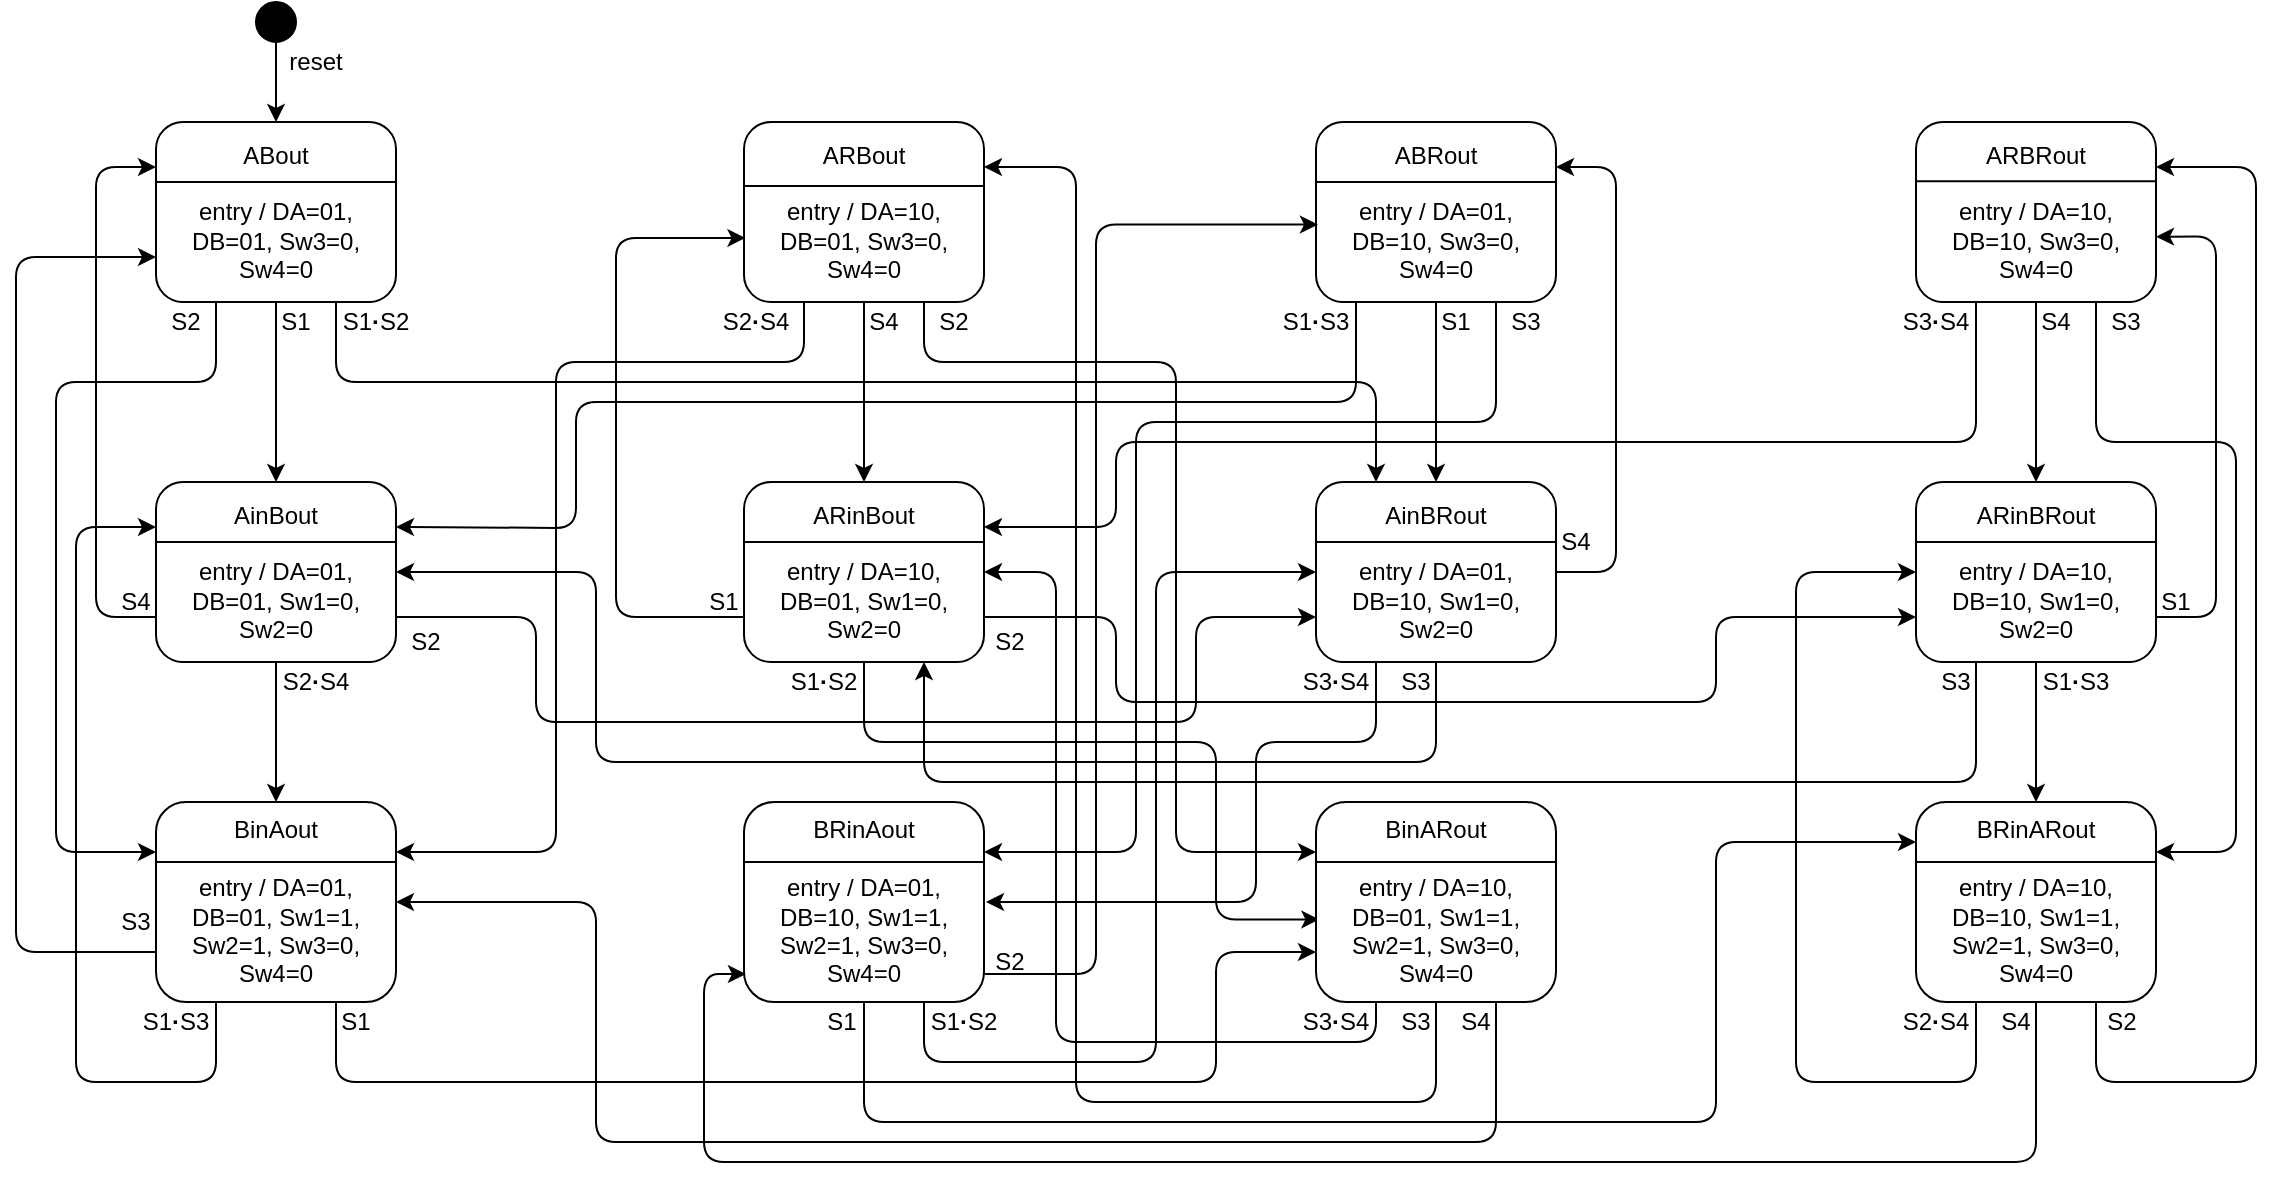 <mxfile version="16.5.3" type="device"><diagram id="2fo9HNUKEgmzIxmkbXQE" name="第 1 页"><mxGraphModel dx="1871" dy="684" grid="0" gridSize="10" guides="1" tooltips="1" connect="1" arrows="1" fold="1" page="0" pageScale="1" pageWidth="827" pageHeight="1169" math="0" shadow="0"><root><mxCell id="0"/><mxCell id="1" parent="0"/><mxCell id="ikp4SNPx6YKTZ6-qUgKE-1" value="ABout&lt;br&gt;&lt;br&gt;entry / DA=01, DB=01, Sw3=0, Sw4=0&lt;br&gt;" style="rounded=1;whiteSpace=wrap;html=1;" vertex="1" parent="1"><mxGeometry x="70" y="99" width="120" height="90" as="geometry"/></mxCell><mxCell id="ikp4SNPx6YKTZ6-qUgKE-2" value="&lt;span&gt;ARBout&lt;/span&gt;&lt;br&gt;&lt;br&gt;&lt;span&gt;entry / DA=10, DB=01, Sw3=0, Sw4=0&lt;/span&gt;" style="rounded=1;whiteSpace=wrap;html=1;" vertex="1" parent="1"><mxGeometry x="364" y="99" width="120" height="90" as="geometry"/></mxCell><mxCell id="ikp4SNPx6YKTZ6-qUgKE-3" value="&lt;span&gt;ABRout&lt;/span&gt;&lt;br&gt;&lt;br&gt;&lt;span&gt;entry / DA=01, DB=10, Sw3=0, Sw4=0&lt;/span&gt;" style="rounded=1;whiteSpace=wrap;html=1;" vertex="1" parent="1"><mxGeometry x="650" y="99" width="120" height="90" as="geometry"/></mxCell><mxCell id="ikp4SNPx6YKTZ6-qUgKE-67" style="edgeStyle=orthogonalEdgeStyle;rounded=1;orthogonalLoop=1;jettySize=auto;html=1;exitX=0;exitY=0.75;exitDx=0;exitDy=0;entryX=0;entryY=0.25;entryDx=0;entryDy=0;fontFamily=Helvetica;fontSize=12;" edge="1" parent="1" source="ikp4SNPx6YKTZ6-qUgKE-4" target="ikp4SNPx6YKTZ6-qUgKE-1"><mxGeometry relative="1" as="geometry"><Array as="points"><mxPoint x="40" y="347"/><mxPoint x="40" y="122"/></Array></mxGeometry></mxCell><mxCell id="ikp4SNPx6YKTZ6-qUgKE-69" style="edgeStyle=orthogonalEdgeStyle;rounded=1;orthogonalLoop=1;jettySize=auto;html=1;exitX=1;exitY=0.75;exitDx=0;exitDy=0;entryX=0;entryY=0.75;entryDx=0;entryDy=0;fontFamily=Helvetica;fontSize=12;" edge="1" parent="1" source="ikp4SNPx6YKTZ6-qUgKE-4" target="ikp4SNPx6YKTZ6-qUgKE-8"><mxGeometry relative="1" as="geometry"><Array as="points"><mxPoint x="260" y="347"/><mxPoint x="260" y="399"/><mxPoint x="590" y="399"/><mxPoint x="590" y="347"/></Array></mxGeometry></mxCell><mxCell id="ikp4SNPx6YKTZ6-qUgKE-71" style="edgeStyle=orthogonalEdgeStyle;rounded=1;orthogonalLoop=1;jettySize=auto;html=1;exitX=0.5;exitY=1;exitDx=0;exitDy=0;entryX=0.5;entryY=0;entryDx=0;entryDy=0;fontFamily=Helvetica;fontSize=12;" edge="1" parent="1" source="ikp4SNPx6YKTZ6-qUgKE-4" target="ikp4SNPx6YKTZ6-qUgKE-7"><mxGeometry relative="1" as="geometry"/></mxCell><mxCell id="ikp4SNPx6YKTZ6-qUgKE-4" value="&lt;font face=&quot;helvetica&quot;&gt;AinBout&lt;/font&gt;&lt;br style=&quot;color: rgb(0 , 0 , 0) ; font-family: &amp;#34;helvetica&amp;#34; ; font-size: 12px ; font-style: normal ; font-weight: 400 ; letter-spacing: normal ; text-align: center ; text-indent: 0px ; text-transform: none ; word-spacing: 0px&quot;&gt;&lt;br style=&quot;color: rgb(0 , 0 , 0) ; font-family: &amp;#34;helvetica&amp;#34; ; font-size: 12px ; font-style: normal ; font-weight: 400 ; letter-spacing: normal ; text-align: center ; text-indent: 0px ; text-transform: none ; word-spacing: 0px&quot;&gt;&lt;span style=&quot;color: rgb(0 , 0 , 0) ; font-family: &amp;#34;helvetica&amp;#34; ; font-size: 12px ; font-style: normal ; font-weight: 400 ; letter-spacing: normal ; text-align: center ; text-indent: 0px ; text-transform: none ; word-spacing: 0px ; display: inline ; float: none&quot;&gt;entry / DA=01, DB=01, Sw1=0, Sw2=0&lt;/span&gt;" style="rounded=1;whiteSpace=wrap;html=1;" vertex="1" parent="1"><mxGeometry x="70" y="279" width="120" height="90" as="geometry"/></mxCell><mxCell id="ikp4SNPx6YKTZ6-qUgKE-73" style="edgeStyle=orthogonalEdgeStyle;rounded=1;orthogonalLoop=1;jettySize=auto;html=1;exitX=1;exitY=0.75;exitDx=0;exitDy=0;entryX=0;entryY=0.75;entryDx=0;entryDy=0;fontFamily=Helvetica;fontSize=12;" edge="1" parent="1" source="ikp4SNPx6YKTZ6-qUgKE-5" target="ikp4SNPx6YKTZ6-qUgKE-12"><mxGeometry relative="1" as="geometry"><Array as="points"><mxPoint x="550" y="347"/><mxPoint x="550" y="389"/><mxPoint x="850" y="389"/><mxPoint x="850" y="347"/></Array></mxGeometry></mxCell><mxCell id="ikp4SNPx6YKTZ6-qUgKE-75" style="edgeStyle=orthogonalEdgeStyle;rounded=1;orthogonalLoop=1;jettySize=auto;html=1;exitX=0;exitY=0.75;exitDx=0;exitDy=0;entryX=0.006;entryY=0.644;entryDx=0;entryDy=0;entryPerimeter=0;fontFamily=Helvetica;fontSize=12;" edge="1" parent="1" source="ikp4SNPx6YKTZ6-qUgKE-5" target="ikp4SNPx6YKTZ6-qUgKE-2"><mxGeometry relative="1" as="geometry"><Array as="points"><mxPoint x="300" y="347"/><mxPoint x="300" y="157"/></Array></mxGeometry></mxCell><mxCell id="ikp4SNPx6YKTZ6-qUgKE-77" style="edgeStyle=orthogonalEdgeStyle;rounded=1;orthogonalLoop=1;jettySize=auto;html=1;exitX=0.5;exitY=1;exitDx=0;exitDy=0;entryX=0.014;entryY=0.587;entryDx=0;entryDy=0;fontFamily=Helvetica;fontSize=12;entryPerimeter=0;" edge="1" parent="1" source="ikp4SNPx6YKTZ6-qUgKE-5" target="ikp4SNPx6YKTZ6-qUgKE-10"><mxGeometry relative="1" as="geometry"><Array as="points"><mxPoint x="424" y="409"/><mxPoint x="600" y="409"/><mxPoint x="600" y="498"/></Array></mxGeometry></mxCell><mxCell id="ikp4SNPx6YKTZ6-qUgKE-5" value="&lt;font face=&quot;helvetica&quot;&gt;ARinBout&lt;/font&gt;&lt;br style=&quot;font-family: &amp;#34;helvetica&amp;#34;&quot;&gt;&lt;br style=&quot;font-family: &amp;#34;helvetica&amp;#34;&quot;&gt;&lt;span style=&quot;font-family: &amp;#34;helvetica&amp;#34;&quot;&gt;entry / DA=10, DB=01, Sw1=0, Sw2=0&lt;/span&gt;" style="rounded=1;whiteSpace=wrap;html=1;" vertex="1" parent="1"><mxGeometry x="364" y="279" width="120" height="90" as="geometry"/></mxCell><mxCell id="ikp4SNPx6YKTZ6-qUgKE-61" style="edgeStyle=orthogonalEdgeStyle;rounded=1;orthogonalLoop=1;jettySize=auto;html=1;exitX=0.25;exitY=1;exitDx=0;exitDy=0;entryX=1;entryY=0.25;entryDx=0;entryDy=0;fontFamily=Helvetica;fontSize=12;" edge="1" parent="1" source="ikp4SNPx6YKTZ6-qUgKE-6" target="ikp4SNPx6YKTZ6-qUgKE-5"><mxGeometry relative="1" as="geometry"><Array as="points"><mxPoint x="980" y="259"/><mxPoint x="550" y="259"/><mxPoint x="550" y="302"/></Array></mxGeometry></mxCell><mxCell id="ikp4SNPx6YKTZ6-qUgKE-62" style="edgeStyle=orthogonalEdgeStyle;rounded=1;orthogonalLoop=1;jettySize=auto;html=1;exitX=0.5;exitY=1;exitDx=0;exitDy=0;entryX=0.5;entryY=0;entryDx=0;entryDy=0;fontFamily=Helvetica;fontSize=12;" edge="1" parent="1" source="ikp4SNPx6YKTZ6-qUgKE-6" target="ikp4SNPx6YKTZ6-qUgKE-12"><mxGeometry relative="1" as="geometry"/></mxCell><mxCell id="ikp4SNPx6YKTZ6-qUgKE-63" style="edgeStyle=orthogonalEdgeStyle;rounded=1;orthogonalLoop=1;jettySize=auto;html=1;exitX=0.75;exitY=1;exitDx=0;exitDy=0;entryX=1;entryY=0.25;entryDx=0;entryDy=0;fontFamily=Helvetica;fontSize=12;" edge="1" parent="1" source="ikp4SNPx6YKTZ6-qUgKE-6" target="ikp4SNPx6YKTZ6-qUgKE-9"><mxGeometry relative="1" as="geometry"><Array as="points"><mxPoint x="1040" y="259"/><mxPoint x="1110" y="259"/><mxPoint x="1110" y="464"/></Array></mxGeometry></mxCell><mxCell id="ikp4SNPx6YKTZ6-qUgKE-6" value="&lt;span&gt;ARBRout&lt;/span&gt;&lt;br&gt;&lt;br&gt;&lt;span&gt;entry / DA=10, DB=10, Sw3=0, Sw4=0&lt;/span&gt;" style="rounded=1;whiteSpace=wrap;html=1;" vertex="1" parent="1"><mxGeometry x="950" y="99" width="120" height="90" as="geometry"/></mxCell><mxCell id="ikp4SNPx6YKTZ6-qUgKE-91" style="edgeStyle=orthogonalEdgeStyle;rounded=1;orthogonalLoop=1;jettySize=auto;html=1;exitX=0.75;exitY=1;exitDx=0;exitDy=0;entryX=0;entryY=0.75;entryDx=0;entryDy=0;fontFamily=Helvetica;fontSize=12;" edge="1" parent="1" source="ikp4SNPx6YKTZ6-qUgKE-7" target="ikp4SNPx6YKTZ6-qUgKE-10"><mxGeometry relative="1" as="geometry"><Array as="points"><mxPoint x="160" y="579"/><mxPoint x="600" y="579"/><mxPoint x="600" y="514"/></Array></mxGeometry></mxCell><mxCell id="ikp4SNPx6YKTZ6-qUgKE-93" style="edgeStyle=orthogonalEdgeStyle;rounded=1;orthogonalLoop=1;jettySize=auto;html=1;exitX=0;exitY=0.75;exitDx=0;exitDy=0;entryX=0;entryY=0.75;entryDx=0;entryDy=0;fontFamily=Helvetica;fontSize=12;" edge="1" parent="1" source="ikp4SNPx6YKTZ6-qUgKE-7" target="ikp4SNPx6YKTZ6-qUgKE-1"><mxGeometry relative="1" as="geometry"><Array as="points"><mxPoint y="514"/><mxPoint y="167"/></Array></mxGeometry></mxCell><mxCell id="ikp4SNPx6YKTZ6-qUgKE-95" style="edgeStyle=orthogonalEdgeStyle;rounded=1;orthogonalLoop=1;jettySize=auto;html=1;exitX=0.25;exitY=1;exitDx=0;exitDy=0;entryX=0;entryY=0.25;entryDx=0;entryDy=0;fontFamily=Helvetica;fontSize=12;" edge="1" parent="1" source="ikp4SNPx6YKTZ6-qUgKE-7" target="ikp4SNPx6YKTZ6-qUgKE-4"><mxGeometry relative="1" as="geometry"><Array as="points"><mxPoint x="100" y="579"/><mxPoint x="30" y="579"/><mxPoint x="30" y="302"/></Array></mxGeometry></mxCell><mxCell id="ikp4SNPx6YKTZ6-qUgKE-7" value="&lt;div&gt;&lt;span style=&quot;font-family: &amp;#34;helvetica&amp;#34;&quot;&gt;BinAout&lt;/span&gt;&lt;br&gt;&lt;/div&gt;&lt;div&gt;&lt;font face=&quot;helvetica&quot;&gt;&lt;br&gt;&lt;/font&gt;&lt;/div&gt;&lt;span style=&quot;font-family: &amp;#34;helvetica&amp;#34;&quot;&gt;&lt;div&gt;&lt;span&gt;entry / DA=01, DB=01, Sw1=1, Sw2=1, Sw3=0, Sw4=0&lt;/span&gt;&lt;/div&gt;&lt;/span&gt;" style="rounded=1;whiteSpace=wrap;html=1;align=center;" vertex="1" parent="1"><mxGeometry x="70" y="439" width="120" height="100" as="geometry"/></mxCell><mxCell id="ikp4SNPx6YKTZ6-qUgKE-79" style="edgeStyle=orthogonalEdgeStyle;rounded=1;orthogonalLoop=1;jettySize=auto;html=1;exitX=0.5;exitY=1;exitDx=0;exitDy=0;entryX=1;entryY=0.5;entryDx=0;entryDy=0;fontFamily=Helvetica;fontSize=12;" edge="1" parent="1" source="ikp4SNPx6YKTZ6-qUgKE-8" target="ikp4SNPx6YKTZ6-qUgKE-4"><mxGeometry relative="1" as="geometry"><Array as="points"><mxPoint x="710" y="419"/><mxPoint x="290" y="419"/><mxPoint x="290" y="324"/></Array></mxGeometry></mxCell><mxCell id="ikp4SNPx6YKTZ6-qUgKE-81" style="edgeStyle=orthogonalEdgeStyle;rounded=1;orthogonalLoop=1;jettySize=auto;html=1;exitX=1;exitY=0.5;exitDx=0;exitDy=0;entryX=1;entryY=0.25;entryDx=0;entryDy=0;fontFamily=Helvetica;fontSize=12;" edge="1" parent="1" source="ikp4SNPx6YKTZ6-qUgKE-8" target="ikp4SNPx6YKTZ6-qUgKE-3"><mxGeometry relative="1" as="geometry"><Array as="points"><mxPoint x="800" y="324"/><mxPoint x="800" y="122"/></Array></mxGeometry></mxCell><mxCell id="ikp4SNPx6YKTZ6-qUgKE-83" style="edgeStyle=orthogonalEdgeStyle;rounded=1;orthogonalLoop=1;jettySize=auto;html=1;exitX=0.25;exitY=1;exitDx=0;exitDy=0;fontFamily=Helvetica;fontSize=12;" edge="1" parent="1" source="ikp4SNPx6YKTZ6-qUgKE-8"><mxGeometry relative="1" as="geometry"><mxPoint x="485" y="489" as="targetPoint"/><Array as="points"><mxPoint x="680" y="409"/><mxPoint x="620" y="409"/><mxPoint x="620" y="489"/><mxPoint x="485" y="489"/></Array></mxGeometry></mxCell><mxCell id="ikp4SNPx6YKTZ6-qUgKE-8" value="&lt;font face=&quot;helvetica&quot;&gt;AinBRout&lt;/font&gt;&lt;br style=&quot;font-family: &amp;#34;helvetica&amp;#34;&quot;&gt;&lt;br style=&quot;font-family: &amp;#34;helvetica&amp;#34;&quot;&gt;&lt;span style=&quot;font-family: &amp;#34;helvetica&amp;#34;&quot;&gt;entry / DA=01, DB=10, Sw1=0, Sw2=0&lt;/span&gt;" style="rounded=1;whiteSpace=wrap;html=1;" vertex="1" parent="1"><mxGeometry x="650" y="279" width="120" height="90" as="geometry"/></mxCell><mxCell id="ikp4SNPx6YKTZ6-qUgKE-111" style="edgeStyle=orthogonalEdgeStyle;rounded=1;orthogonalLoop=1;jettySize=auto;html=1;exitX=0.5;exitY=1;exitDx=0;exitDy=0;entryX=0.008;entryY=0.86;entryDx=0;entryDy=0;entryPerimeter=0;fontFamily=Helvetica;fontSize=12;" edge="1" parent="1" source="ikp4SNPx6YKTZ6-qUgKE-9" target="ikp4SNPx6YKTZ6-qUgKE-11"><mxGeometry relative="1" as="geometry"><Array as="points"><mxPoint x="1010" y="619"/><mxPoint x="344" y="619"/><mxPoint x="344" y="525"/></Array></mxGeometry></mxCell><mxCell id="ikp4SNPx6YKTZ6-qUgKE-113" style="edgeStyle=orthogonalEdgeStyle;rounded=1;orthogonalLoop=1;jettySize=auto;html=1;exitX=0.75;exitY=1;exitDx=0;exitDy=0;entryX=1;entryY=0.25;entryDx=0;entryDy=0;fontFamily=Helvetica;fontSize=12;" edge="1" parent="1" source="ikp4SNPx6YKTZ6-qUgKE-9" target="ikp4SNPx6YKTZ6-qUgKE-6"><mxGeometry relative="1" as="geometry"><Array as="points"><mxPoint x="1040" y="579"/><mxPoint x="1120" y="579"/><mxPoint x="1120" y="122"/></Array></mxGeometry></mxCell><mxCell id="ikp4SNPx6YKTZ6-qUgKE-115" style="edgeStyle=orthogonalEdgeStyle;rounded=1;orthogonalLoop=1;jettySize=auto;html=1;entryX=0;entryY=0.5;entryDx=0;entryDy=0;fontFamily=Helvetica;fontSize=12;exitX=0.25;exitY=1;exitDx=0;exitDy=0;" edge="1" parent="1" source="ikp4SNPx6YKTZ6-qUgKE-9" target="ikp4SNPx6YKTZ6-qUgKE-12"><mxGeometry relative="1" as="geometry"><mxPoint x="1010" y="539" as="sourcePoint"/><Array as="points"><mxPoint x="980" y="579"/><mxPoint x="890" y="579"/><mxPoint x="890" y="324"/></Array></mxGeometry></mxCell><mxCell id="ikp4SNPx6YKTZ6-qUgKE-9" value="&lt;div&gt;&lt;span style=&quot;font-family: &amp;#34;helvetica&amp;#34;&quot;&gt;BRinARout&lt;/span&gt;&lt;br&gt;&lt;/div&gt;&lt;div&gt;&lt;font face=&quot;helvetica&quot;&gt;&lt;br&gt;&lt;/font&gt;&lt;/div&gt;&lt;span style=&quot;font-family: &amp;#34;helvetica&amp;#34;&quot;&gt;entry / DA=10, DB=10, Sw1=1, Sw2=1, Sw3=0, Sw4=0&lt;/span&gt;" style="rounded=1;whiteSpace=wrap;html=1;" vertex="1" parent="1"><mxGeometry x="950" y="439" width="120" height="100" as="geometry"/></mxCell><mxCell id="ikp4SNPx6YKTZ6-qUgKE-104" style="edgeStyle=orthogonalEdgeStyle;rounded=1;orthogonalLoop=1;jettySize=auto;html=1;exitX=0.5;exitY=1;exitDx=0;exitDy=0;fontFamily=Helvetica;fontSize=12;" edge="1" parent="1" source="ikp4SNPx6YKTZ6-qUgKE-10"><mxGeometry relative="1" as="geometry"><mxPoint x="710.167" y="539.167" as="targetPoint"/></mxGeometry></mxCell><mxCell id="ikp4SNPx6YKTZ6-qUgKE-105" style="edgeStyle=orthogonalEdgeStyle;rounded=1;orthogonalLoop=1;jettySize=auto;html=1;exitX=0.75;exitY=1;exitDx=0;exitDy=0;entryX=1;entryY=0.5;entryDx=0;entryDy=0;fontFamily=Helvetica;fontSize=12;" edge="1" parent="1" source="ikp4SNPx6YKTZ6-qUgKE-10" target="ikp4SNPx6YKTZ6-qUgKE-7"><mxGeometry relative="1" as="geometry"><Array as="points"><mxPoint x="740" y="609"/><mxPoint x="290" y="609"/><mxPoint x="290" y="489"/></Array></mxGeometry></mxCell><mxCell id="ikp4SNPx6YKTZ6-qUgKE-107" style="edgeStyle=orthogonalEdgeStyle;rounded=1;orthogonalLoop=1;jettySize=auto;html=1;exitX=0.5;exitY=1;exitDx=0;exitDy=0;entryX=1;entryY=0.25;entryDx=0;entryDy=0;fontFamily=Helvetica;fontSize=12;" edge="1" parent="1" source="ikp4SNPx6YKTZ6-qUgKE-10" target="ikp4SNPx6YKTZ6-qUgKE-2"><mxGeometry relative="1" as="geometry"><Array as="points"><mxPoint x="710" y="589"/><mxPoint x="530" y="589"/><mxPoint x="530" y="122"/></Array></mxGeometry></mxCell><mxCell id="ikp4SNPx6YKTZ6-qUgKE-109" style="edgeStyle=orthogonalEdgeStyle;rounded=1;orthogonalLoop=1;jettySize=auto;html=1;exitX=0.25;exitY=1;exitDx=0;exitDy=0;entryX=1;entryY=0.5;entryDx=0;entryDy=0;fontFamily=Helvetica;fontSize=12;" edge="1" parent="1" source="ikp4SNPx6YKTZ6-qUgKE-10" target="ikp4SNPx6YKTZ6-qUgKE-5"><mxGeometry relative="1" as="geometry"><Array as="points"><mxPoint x="680" y="559"/><mxPoint x="520" y="559"/><mxPoint x="520" y="324"/></Array></mxGeometry></mxCell><mxCell id="ikp4SNPx6YKTZ6-qUgKE-10" value="&lt;div&gt;&lt;span style=&quot;font-family: &amp;#34;helvetica&amp;#34;&quot;&gt;BinARout&lt;/span&gt;&lt;br&gt;&lt;/div&gt;&lt;div&gt;&lt;font face=&quot;helvetica&quot;&gt;&lt;br&gt;&lt;/font&gt;&lt;/div&gt;&lt;span style=&quot;font-family: &amp;#34;helvetica&amp;#34;&quot;&gt;entry / DA=10, DB=01, Sw1=1, Sw2=1, Sw3=0, Sw4=0&lt;/span&gt;" style="rounded=1;whiteSpace=wrap;html=1;" vertex="1" parent="1"><mxGeometry x="650" y="439" width="120" height="100" as="geometry"/></mxCell><mxCell id="ikp4SNPx6YKTZ6-qUgKE-97" style="edgeStyle=orthogonalEdgeStyle;rounded=1;orthogonalLoop=1;jettySize=auto;html=1;exitX=0.5;exitY=1;exitDx=0;exitDy=0;fontFamily=Helvetica;fontSize=12;" edge="1" parent="1" source="ikp4SNPx6YKTZ6-qUgKE-11"><mxGeometry relative="1" as="geometry"><mxPoint x="950" y="459" as="targetPoint"/><Array as="points"><mxPoint x="424" y="599"/><mxPoint x="850" y="599"/><mxPoint x="850" y="459"/></Array></mxGeometry></mxCell><mxCell id="ikp4SNPx6YKTZ6-qUgKE-99" style="edgeStyle=orthogonalEdgeStyle;rounded=1;orthogonalLoop=1;jettySize=auto;html=1;exitX=1.003;exitY=0.86;exitDx=0;exitDy=0;entryX=0.008;entryY=0.57;entryDx=0;entryDy=0;entryPerimeter=0;fontFamily=Helvetica;fontSize=12;exitPerimeter=0;" edge="1" parent="1" source="ikp4SNPx6YKTZ6-qUgKE-11" target="ikp4SNPx6YKTZ6-qUgKE-3"><mxGeometry relative="1" as="geometry"><Array as="points"><mxPoint x="540" y="525"/><mxPoint x="540" y="150"/></Array></mxGeometry></mxCell><mxCell id="ikp4SNPx6YKTZ6-qUgKE-101" style="edgeStyle=orthogonalEdgeStyle;rounded=1;orthogonalLoop=1;jettySize=auto;html=1;exitX=0.75;exitY=1;exitDx=0;exitDy=0;entryX=0;entryY=0.5;entryDx=0;entryDy=0;fontFamily=Helvetica;fontSize=12;" edge="1" parent="1" source="ikp4SNPx6YKTZ6-qUgKE-11" target="ikp4SNPx6YKTZ6-qUgKE-8"><mxGeometry relative="1" as="geometry"><Array as="points"><mxPoint x="454" y="569"/><mxPoint x="570" y="569"/><mxPoint x="570" y="324"/></Array></mxGeometry></mxCell><mxCell id="ikp4SNPx6YKTZ6-qUgKE-11" value="&lt;div&gt;&lt;span style=&quot;font-family: &amp;#34;helvetica&amp;#34;&quot;&gt;BRinAout&lt;/span&gt;&lt;br&gt;&lt;/div&gt;&lt;div&gt;&lt;font face=&quot;helvetica&quot;&gt;&lt;br&gt;&lt;/font&gt;&lt;/div&gt;&lt;span style=&quot;font-family: &amp;#34;helvetica&amp;#34;&quot;&gt;entry / DA=01, DB=10, Sw1=1, Sw2=1, Sw3=0, Sw4=0&lt;/span&gt;" style="rounded=1;whiteSpace=wrap;html=1;" vertex="1" parent="1"><mxGeometry x="364" y="439" width="120" height="100" as="geometry"/></mxCell><mxCell id="ikp4SNPx6YKTZ6-qUgKE-14" value="" style="ellipse;whiteSpace=wrap;html=1;aspect=fixed;fillColor=#000000;" vertex="1" parent="1"><mxGeometry x="120" y="39" width="20" height="20" as="geometry"/></mxCell><mxCell id="ikp4SNPx6YKTZ6-qUgKE-15" value="" style="endArrow=classic;html=1;rounded=0;exitX=0.5;exitY=1;exitDx=0;exitDy=0;entryX=0.5;entryY=0;entryDx=0;entryDy=0;" edge="1" parent="1" source="ikp4SNPx6YKTZ6-qUgKE-14" target="ikp4SNPx6YKTZ6-qUgKE-1"><mxGeometry width="50" height="50" relative="1" as="geometry"><mxPoint x="330" y="119" as="sourcePoint"/><mxPoint x="380" y="69" as="targetPoint"/></mxGeometry></mxCell><mxCell id="ikp4SNPx6YKTZ6-qUgKE-16" value="reset" style="text;html=1;strokeColor=none;fillColor=none;align=center;verticalAlign=middle;whiteSpace=wrap;rounded=0;" vertex="1" parent="1"><mxGeometry x="130" y="59" width="40" height="20" as="geometry"/></mxCell><mxCell id="ikp4SNPx6YKTZ6-qUgKE-18" value="" style="endArrow=none;html=1;rounded=0;" edge="1" parent="1"><mxGeometry width="50" height="50" relative="1" as="geometry"><mxPoint x="364" y="131" as="sourcePoint"/><mxPoint x="484" y="131" as="targetPoint"/></mxGeometry></mxCell><mxCell id="ikp4SNPx6YKTZ6-qUgKE-21" value="" style="endArrow=none;html=1;rounded=0;" edge="1" parent="1"><mxGeometry width="50" height="50" relative="1" as="geometry"><mxPoint x="70" y="129" as="sourcePoint"/><mxPoint x="190" y="129" as="targetPoint"/></mxGeometry></mxCell><mxCell id="ikp4SNPx6YKTZ6-qUgKE-22" value="" style="endArrow=none;html=1;rounded=0;exitX=0;exitY=0.5;exitDx=0;exitDy=0;entryX=1;entryY=0.5;entryDx=0;entryDy=0;" edge="1" parent="1"><mxGeometry width="50" height="50" relative="1" as="geometry"><mxPoint x="70" y="309.0" as="sourcePoint"/><mxPoint x="190.0" y="309.0" as="targetPoint"/></mxGeometry></mxCell><mxCell id="ikp4SNPx6YKTZ6-qUgKE-23" value="" style="endArrow=none;html=1;rounded=0;exitX=0;exitY=0.5;exitDx=0;exitDy=0;entryX=1;entryY=0.5;entryDx=0;entryDy=0;" edge="1" parent="1"><mxGeometry width="50" height="50" relative="1" as="geometry"><mxPoint x="70" y="469" as="sourcePoint"/><mxPoint x="190.0" y="469" as="targetPoint"/></mxGeometry></mxCell><mxCell id="ikp4SNPx6YKTZ6-qUgKE-24" value="" style="endArrow=none;html=1;rounded=0;exitX=0;exitY=0.5;exitDx=0;exitDy=0;entryX=1;entryY=0.5;entryDx=0;entryDy=0;" edge="1" parent="1"><mxGeometry width="50" height="50" relative="1" as="geometry"><mxPoint x="364" y="309.0" as="sourcePoint"/><mxPoint x="484.0" y="309.0" as="targetPoint"/></mxGeometry></mxCell><mxCell id="ikp4SNPx6YKTZ6-qUgKE-25" value="" style="endArrow=none;html=1;rounded=0;exitX=0;exitY=0.5;exitDx=0;exitDy=0;entryX=1;entryY=0.5;entryDx=0;entryDy=0;" edge="1" parent="1"><mxGeometry width="50" height="50" relative="1" as="geometry"><mxPoint x="950" y="128.66" as="sourcePoint"/><mxPoint x="1070" y="128.66" as="targetPoint"/></mxGeometry></mxCell><mxCell id="ikp4SNPx6YKTZ6-qUgKE-27" value="" style="endArrow=none;html=1;rounded=0;exitX=0;exitY=0.5;exitDx=0;exitDy=0;entryX=1;entryY=0.5;entryDx=0;entryDy=0;" edge="1" parent="1"><mxGeometry width="50" height="50" relative="1" as="geometry"><mxPoint x="950" y="469" as="sourcePoint"/><mxPoint x="1070" y="469" as="targetPoint"/></mxGeometry></mxCell><mxCell id="ikp4SNPx6YKTZ6-qUgKE-29" value="" style="endArrow=none;html=1;rounded=0;exitX=0;exitY=0.5;exitDx=0;exitDy=0;entryX=1;entryY=0.5;entryDx=0;entryDy=0;" edge="1" parent="1"><mxGeometry width="50" height="50" relative="1" as="geometry"><mxPoint x="650" y="469.0" as="sourcePoint"/><mxPoint x="770.0" y="469.0" as="targetPoint"/></mxGeometry></mxCell><mxCell id="ikp4SNPx6YKTZ6-qUgKE-30" value="" style="endArrow=none;html=1;rounded=0;exitX=0;exitY=0.5;exitDx=0;exitDy=0;entryX=1;entryY=0.5;entryDx=0;entryDy=0;" edge="1" parent="1"><mxGeometry width="50" height="50" relative="1" as="geometry"><mxPoint x="650" y="309.0" as="sourcePoint"/><mxPoint x="770.0" y="309.0" as="targetPoint"/></mxGeometry></mxCell><mxCell id="ikp4SNPx6YKTZ6-qUgKE-31" value="" style="endArrow=none;html=1;rounded=0;exitX=0;exitY=0.5;exitDx=0;exitDy=0;entryX=1;entryY=0.5;entryDx=0;entryDy=0;" edge="1" parent="1"><mxGeometry width="50" height="50" relative="1" as="geometry"><mxPoint x="364" y="469.0" as="sourcePoint"/><mxPoint x="484.0" y="469.0" as="targetPoint"/></mxGeometry></mxCell><mxCell id="ikp4SNPx6YKTZ6-qUgKE-33" value="" style="endArrow=classic;html=1;rounded=0;exitX=0.5;exitY=1;exitDx=0;exitDy=0;entryX=0.5;entryY=0;entryDx=0;entryDy=0;" edge="1" parent="1" source="ikp4SNPx6YKTZ6-qUgKE-1" target="ikp4SNPx6YKTZ6-qUgKE-4"><mxGeometry width="50" height="50" relative="1" as="geometry"><mxPoint x="410" y="379" as="sourcePoint"/><mxPoint x="460" y="329" as="targetPoint"/></mxGeometry></mxCell><mxCell id="ikp4SNPx6YKTZ6-qUgKE-34" value="" style="endArrow=classic;html=1;rounded=1;exitX=0.25;exitY=1;exitDx=0;exitDy=0;entryX=0;entryY=0.25;entryDx=0;entryDy=0;" edge="1" parent="1" source="ikp4SNPx6YKTZ6-qUgKE-1" target="ikp4SNPx6YKTZ6-qUgKE-7"><mxGeometry width="50" height="50" relative="1" as="geometry"><mxPoint x="410" y="379" as="sourcePoint"/><mxPoint x="40" y="229" as="targetPoint"/><Array as="points"><mxPoint x="100" y="229"/><mxPoint x="70" y="229"/><mxPoint x="20" y="229"/><mxPoint x="20" y="464"/></Array></mxGeometry></mxCell><mxCell id="ikp4SNPx6YKTZ6-qUgKE-35" value="S1" style="text;html=1;strokeColor=none;fillColor=none;align=center;verticalAlign=middle;whiteSpace=wrap;rounded=0;labelBackgroundColor=none;" vertex="1" parent="1"><mxGeometry x="130" y="189" width="20" height="20" as="geometry"/></mxCell><mxCell id="ikp4SNPx6YKTZ6-qUgKE-36" value="S2" style="text;html=1;strokeColor=none;fillColor=none;align=center;verticalAlign=middle;whiteSpace=wrap;rounded=0;labelBackgroundColor=none;" vertex="1" parent="1"><mxGeometry x="70" y="189" width="30" height="20" as="geometry"/></mxCell><mxCell id="ikp4SNPx6YKTZ6-qUgKE-38" value="" style="endArrow=classic;html=1;rounded=1;exitX=0.75;exitY=1;exitDx=0;exitDy=0;entryX=0.25;entryY=0;entryDx=0;entryDy=0;" edge="1" parent="1" source="ikp4SNPx6YKTZ6-qUgKE-1" target="ikp4SNPx6YKTZ6-qUgKE-8"><mxGeometry width="50" height="50" relative="1" as="geometry"><mxPoint x="410" y="379" as="sourcePoint"/><mxPoint x="460" y="329" as="targetPoint"/><Array as="points"><mxPoint x="160" y="229"/><mxPoint x="680" y="229"/></Array></mxGeometry></mxCell><mxCell id="ikp4SNPx6YKTZ6-qUgKE-39" value="S1&lt;span lang=&quot;EN-US&quot;&gt;&lt;font style=&quot;font-size: 12px&quot;&gt;&lt;b&gt;·&lt;/b&gt;&lt;/font&gt;&lt;/span&gt;S2" style="text;html=1;strokeColor=none;fillColor=none;align=center;verticalAlign=middle;whiteSpace=wrap;rounded=0;labelBackgroundColor=none;" vertex="1" parent="1"><mxGeometry x="160" y="189" width="40" height="20" as="geometry"/></mxCell><mxCell id="ikp4SNPx6YKTZ6-qUgKE-42" value="" style="endArrow=classic;html=1;rounded=1;fontFamily=Helvetica;fontSize=12;exitX=0.5;exitY=1;exitDx=0;exitDy=0;" edge="1" parent="1" source="ikp4SNPx6YKTZ6-qUgKE-2" target="ikp4SNPx6YKTZ6-qUgKE-5"><mxGeometry width="50" height="50" relative="1" as="geometry"><mxPoint x="410" y="319" as="sourcePoint"/><mxPoint x="460" y="269" as="targetPoint"/></mxGeometry></mxCell><mxCell id="ikp4SNPx6YKTZ6-qUgKE-43" value="" style="endArrow=classic;html=1;rounded=1;fontFamily=Helvetica;fontSize=12;exitX=0.25;exitY=1;exitDx=0;exitDy=0;entryX=1;entryY=0.25;entryDx=0;entryDy=0;" edge="1" parent="1" source="ikp4SNPx6YKTZ6-qUgKE-2" target="ikp4SNPx6YKTZ6-qUgKE-7"><mxGeometry width="50" height="50" relative="1" as="geometry"><mxPoint x="410" y="319" as="sourcePoint"/><mxPoint x="460" y="269" as="targetPoint"/><Array as="points"><mxPoint x="394" y="219"/><mxPoint x="270" y="219"/><mxPoint x="270" y="464"/></Array></mxGeometry></mxCell><mxCell id="ikp4SNPx6YKTZ6-qUgKE-44" value="" style="endArrow=classic;html=1;rounded=1;fontFamily=Helvetica;fontSize=12;exitX=0.75;exitY=1;exitDx=0;exitDy=0;entryX=0;entryY=0.25;entryDx=0;entryDy=0;" edge="1" parent="1" source="ikp4SNPx6YKTZ6-qUgKE-2" target="ikp4SNPx6YKTZ6-qUgKE-10"><mxGeometry width="50" height="50" relative="1" as="geometry"><mxPoint x="410" y="319" as="sourcePoint"/><mxPoint x="460" y="269" as="targetPoint"/><Array as="points"><mxPoint x="454" y="219"/><mxPoint x="580" y="219"/><mxPoint x="580" y="464"/></Array></mxGeometry></mxCell><mxCell id="ikp4SNPx6YKTZ6-qUgKE-45" value="S2&lt;span lang=&quot;EN-US&quot;&gt;&lt;b&gt;·&lt;/b&gt;&lt;/span&gt;S4" style="text;html=1;strokeColor=none;fillColor=none;align=center;verticalAlign=middle;whiteSpace=wrap;rounded=0;labelBackgroundColor=none;fontFamily=Helvetica;fontSize=12;" vertex="1" parent="1"><mxGeometry x="350" y="189" width="40" height="20" as="geometry"/></mxCell><mxCell id="ikp4SNPx6YKTZ6-qUgKE-46" value="S4" style="text;html=1;strokeColor=none;fillColor=none;align=center;verticalAlign=middle;whiteSpace=wrap;rounded=0;labelBackgroundColor=none;fontFamily=Helvetica;fontSize=12;" vertex="1" parent="1"><mxGeometry x="424" y="189" width="20" height="20" as="geometry"/></mxCell><mxCell id="ikp4SNPx6YKTZ6-qUgKE-47" value="S2" style="text;html=1;strokeColor=none;fillColor=none;align=center;verticalAlign=middle;whiteSpace=wrap;rounded=0;labelBackgroundColor=none;fontFamily=Helvetica;fontSize=12;" vertex="1" parent="1"><mxGeometry x="454" y="189" width="30" height="20" as="geometry"/></mxCell><mxCell id="ikp4SNPx6YKTZ6-qUgKE-48" value="" style="endArrow=classic;html=1;rounded=1;fontFamily=Helvetica;fontSize=12;exitX=0.5;exitY=1;exitDx=0;exitDy=0;entryX=0.5;entryY=0;entryDx=0;entryDy=0;" edge="1" parent="1" source="ikp4SNPx6YKTZ6-qUgKE-3" target="ikp4SNPx6YKTZ6-qUgKE-8"><mxGeometry width="50" height="50" relative="1" as="geometry"><mxPoint x="410" y="319" as="sourcePoint"/><mxPoint x="460" y="269" as="targetPoint"/></mxGeometry></mxCell><mxCell id="ikp4SNPx6YKTZ6-qUgKE-49" value="" style="endArrow=classic;html=1;rounded=1;fontFamily=Helvetica;fontSize=12;exitX=0.75;exitY=1;exitDx=0;exitDy=0;entryX=1;entryY=0.25;entryDx=0;entryDy=0;" edge="1" parent="1" source="ikp4SNPx6YKTZ6-qUgKE-3" target="ikp4SNPx6YKTZ6-qUgKE-11"><mxGeometry width="50" height="50" relative="1" as="geometry"><mxPoint x="560" y="189" as="sourcePoint"/><mxPoint x="490" y="469" as="targetPoint"/><Array as="points"><mxPoint x="740" y="249"/><mxPoint x="560" y="249"/><mxPoint x="560" y="464"/></Array></mxGeometry></mxCell><mxCell id="ikp4SNPx6YKTZ6-qUgKE-50" value="" style="endArrow=classic;html=1;rounded=1;fontFamily=Helvetica;fontSize=12;entryX=1;entryY=0.25;entryDx=0;entryDy=0;exitX=1;exitY=0;exitDx=0;exitDy=0;" edge="1" parent="1" source="ikp4SNPx6YKTZ6-qUgKE-57" target="ikp4SNPx6YKTZ6-qUgKE-4"><mxGeometry width="50" height="50" relative="1" as="geometry"><mxPoint x="492" y="189" as="sourcePoint"/><mxPoint x="490" y="259" as="targetPoint"/><Array as="points"><mxPoint x="670" y="239"/><mxPoint x="330" y="239"/><mxPoint x="280" y="239"/><mxPoint x="280" y="302"/></Array></mxGeometry></mxCell><mxCell id="ikp4SNPx6YKTZ6-qUgKE-85" style="edgeStyle=orthogonalEdgeStyle;rounded=1;orthogonalLoop=1;jettySize=auto;html=1;exitX=0.5;exitY=1;exitDx=0;exitDy=0;entryX=0.5;entryY=0;entryDx=0;entryDy=0;fontFamily=Helvetica;fontSize=12;" edge="1" parent="1" source="ikp4SNPx6YKTZ6-qUgKE-12" target="ikp4SNPx6YKTZ6-qUgKE-9"><mxGeometry relative="1" as="geometry"/></mxCell><mxCell id="ikp4SNPx6YKTZ6-qUgKE-87" style="edgeStyle=orthogonalEdgeStyle;rounded=1;orthogonalLoop=1;jettySize=auto;html=1;exitX=0.25;exitY=1;exitDx=0;exitDy=0;entryX=0.75;entryY=1;entryDx=0;entryDy=0;fontFamily=Helvetica;fontSize=12;" edge="1" parent="1" source="ikp4SNPx6YKTZ6-qUgKE-12" target="ikp4SNPx6YKTZ6-qUgKE-5"><mxGeometry relative="1" as="geometry"><Array as="points"><mxPoint x="980" y="429"/><mxPoint x="454" y="429"/></Array></mxGeometry></mxCell><mxCell id="ikp4SNPx6YKTZ6-qUgKE-89" style="edgeStyle=orthogonalEdgeStyle;rounded=1;orthogonalLoop=1;jettySize=auto;html=1;exitX=1;exitY=0.75;exitDx=0;exitDy=0;entryX=1;entryY=0.637;entryDx=0;entryDy=0;entryPerimeter=0;fontFamily=Helvetica;fontSize=12;" edge="1" parent="1" source="ikp4SNPx6YKTZ6-qUgKE-12" target="ikp4SNPx6YKTZ6-qUgKE-6"><mxGeometry relative="1" as="geometry"><Array as="points"><mxPoint x="1100" y="347"/><mxPoint x="1100" y="156"/></Array></mxGeometry></mxCell><mxCell id="ikp4SNPx6YKTZ6-qUgKE-12" value="&lt;font face=&quot;helvetica&quot;&gt;ARinBRout&lt;/font&gt;&lt;br style=&quot;font-family: &amp;#34;helvetica&amp;#34;&quot;&gt;&lt;br style=&quot;font-family: &amp;#34;helvetica&amp;#34;&quot;&gt;&lt;span style=&quot;font-family: &amp;#34;helvetica&amp;#34;&quot;&gt;entry / DA=10, DB=10, Sw1=0, Sw2=0&lt;/span&gt;" style="rounded=1;whiteSpace=wrap;html=1;" vertex="1" parent="1"><mxGeometry x="950" y="279" width="120" height="90" as="geometry"/></mxCell><mxCell id="ikp4SNPx6YKTZ6-qUgKE-55" value="" style="endArrow=none;html=1;rounded=0;exitX=0;exitY=0.5;exitDx=0;exitDy=0;entryX=1;entryY=0.5;entryDx=0;entryDy=0;" edge="1" parent="1"><mxGeometry width="50" height="50" relative="1" as="geometry"><mxPoint x="950" y="309" as="sourcePoint"/><mxPoint x="1070" y="309" as="targetPoint"/></mxGeometry></mxCell><mxCell id="ikp4SNPx6YKTZ6-qUgKE-56" value="" style="endArrow=none;html=1;rounded=0;exitX=0;exitY=0.5;exitDx=0;exitDy=0;entryX=1;entryY=0.5;entryDx=0;entryDy=0;" edge="1" parent="1"><mxGeometry width="50" height="50" relative="1" as="geometry"><mxPoint x="650" y="129.0" as="sourcePoint"/><mxPoint x="770" y="129.0" as="targetPoint"/></mxGeometry></mxCell><mxCell id="ikp4SNPx6YKTZ6-qUgKE-57" value="S1&lt;span lang=&quot;EN-US&quot;&gt;&lt;b&gt;·&lt;/b&gt;&lt;/span&gt;S3" style="text;html=1;strokeColor=none;fillColor=none;align=center;verticalAlign=middle;whiteSpace=wrap;rounded=0;labelBackgroundColor=none;fontFamily=Helvetica;fontSize=12;" vertex="1" parent="1"><mxGeometry x="630" y="189" width="40" height="20" as="geometry"/></mxCell><mxCell id="ikp4SNPx6YKTZ6-qUgKE-58" value="S3" style="text;html=1;strokeColor=none;fillColor=none;align=center;verticalAlign=middle;whiteSpace=wrap;rounded=0;labelBackgroundColor=none;fontFamily=Helvetica;fontSize=12;" vertex="1" parent="1"><mxGeometry x="740" y="189" width="30" height="20" as="geometry"/></mxCell><mxCell id="ikp4SNPx6YKTZ6-qUgKE-59" value="S1" style="text;html=1;strokeColor=none;fillColor=none;align=center;verticalAlign=middle;whiteSpace=wrap;rounded=0;labelBackgroundColor=none;fontFamily=Helvetica;fontSize=12;" vertex="1" parent="1"><mxGeometry x="710" y="189" width="20" height="20" as="geometry"/></mxCell><mxCell id="ikp4SNPx6YKTZ6-qUgKE-64" value="S3" style="text;html=1;strokeColor=none;fillColor=none;align=center;verticalAlign=middle;whiteSpace=wrap;rounded=0;labelBackgroundColor=none;fontFamily=Helvetica;fontSize=12;" vertex="1" parent="1"><mxGeometry x="1040" y="189" width="30" height="20" as="geometry"/></mxCell><mxCell id="ikp4SNPx6YKTZ6-qUgKE-65" value="S4" style="text;html=1;strokeColor=none;fillColor=none;align=center;verticalAlign=middle;whiteSpace=wrap;rounded=0;labelBackgroundColor=none;fontFamily=Helvetica;fontSize=12;" vertex="1" parent="1"><mxGeometry x="1010" y="189" width="20" height="20" as="geometry"/></mxCell><mxCell id="ikp4SNPx6YKTZ6-qUgKE-66" value="S3&lt;span lang=&quot;EN-US&quot;&gt;&lt;b&gt;·&lt;/b&gt;&lt;/span&gt;S4" style="text;html=1;strokeColor=none;fillColor=none;align=center;verticalAlign=middle;whiteSpace=wrap;rounded=0;labelBackgroundColor=none;fontFamily=Helvetica;fontSize=12;" vertex="1" parent="1"><mxGeometry x="940" y="189" width="40" height="20" as="geometry"/></mxCell><mxCell id="ikp4SNPx6YKTZ6-qUgKE-68" value="S4" style="text;html=1;strokeColor=none;fillColor=none;align=center;verticalAlign=middle;whiteSpace=wrap;rounded=0;labelBackgroundColor=none;fontFamily=Helvetica;fontSize=12;" vertex="1" parent="1"><mxGeometry x="50" y="329" width="20" height="20" as="geometry"/></mxCell><mxCell id="ikp4SNPx6YKTZ6-qUgKE-70" value="S2" style="text;html=1;strokeColor=none;fillColor=none;align=center;verticalAlign=middle;whiteSpace=wrap;rounded=0;labelBackgroundColor=none;fontFamily=Helvetica;fontSize=12;" vertex="1" parent="1"><mxGeometry x="190" y="349" width="30" height="20" as="geometry"/></mxCell><mxCell id="ikp4SNPx6YKTZ6-qUgKE-72" value="S2&lt;span lang=&quot;EN-US&quot;&gt;&lt;b&gt;·&lt;/b&gt;&lt;/span&gt;S4" style="text;html=1;strokeColor=none;fillColor=none;align=center;verticalAlign=middle;whiteSpace=wrap;rounded=0;labelBackgroundColor=none;fontFamily=Helvetica;fontSize=12;" vertex="1" parent="1"><mxGeometry x="130" y="369" width="40" height="20" as="geometry"/></mxCell><mxCell id="ikp4SNPx6YKTZ6-qUgKE-74" value="S2" style="text;html=1;strokeColor=none;fillColor=none;align=center;verticalAlign=middle;whiteSpace=wrap;rounded=0;labelBackgroundColor=none;fontFamily=Helvetica;fontSize=12;" vertex="1" parent="1"><mxGeometry x="484" y="349" width="26" height="20" as="geometry"/></mxCell><mxCell id="ikp4SNPx6YKTZ6-qUgKE-76" value="S1" style="text;html=1;strokeColor=none;fillColor=none;align=center;verticalAlign=middle;whiteSpace=wrap;rounded=0;labelBackgroundColor=none;" vertex="1" parent="1"><mxGeometry x="344" y="329" width="20" height="20" as="geometry"/></mxCell><mxCell id="ikp4SNPx6YKTZ6-qUgKE-78" value="S1&lt;span lang=&quot;EN-US&quot;&gt;&lt;font style=&quot;font-size: 12px&quot;&gt;&lt;b&gt;·&lt;/b&gt;&lt;/font&gt;&lt;/span&gt;S2" style="text;html=1;strokeColor=none;fillColor=none;align=center;verticalAlign=middle;whiteSpace=wrap;rounded=0;labelBackgroundColor=none;" vertex="1" parent="1"><mxGeometry x="384" y="369" width="40" height="20" as="geometry"/></mxCell><mxCell id="ikp4SNPx6YKTZ6-qUgKE-80" value="S3" style="text;html=1;strokeColor=none;fillColor=none;align=center;verticalAlign=middle;whiteSpace=wrap;rounded=0;labelBackgroundColor=none;fontFamily=Helvetica;fontSize=12;" vertex="1" parent="1"><mxGeometry x="690" y="369" width="20" height="20" as="geometry"/></mxCell><mxCell id="ikp4SNPx6YKTZ6-qUgKE-82" value="S4" style="text;html=1;strokeColor=none;fillColor=none;align=center;verticalAlign=middle;whiteSpace=wrap;rounded=0;labelBackgroundColor=none;fontFamily=Helvetica;fontSize=12;" vertex="1" parent="1"><mxGeometry x="770" y="299" width="20" height="20" as="geometry"/></mxCell><mxCell id="ikp4SNPx6YKTZ6-qUgKE-84" value="S3&lt;span lang=&quot;EN-US&quot;&gt;&lt;b&gt;·&lt;/b&gt;&lt;/span&gt;S4" style="text;html=1;strokeColor=none;fillColor=none;align=center;verticalAlign=middle;whiteSpace=wrap;rounded=0;labelBackgroundColor=none;fontFamily=Helvetica;fontSize=12;" vertex="1" parent="1"><mxGeometry x="640" y="369" width="40" height="20" as="geometry"/></mxCell><mxCell id="ikp4SNPx6YKTZ6-qUgKE-86" value="S1&lt;span lang=&quot;EN-US&quot;&gt;&lt;b&gt;·&lt;/b&gt;&lt;/span&gt;S3" style="text;html=1;strokeColor=none;fillColor=none;align=center;verticalAlign=middle;whiteSpace=wrap;rounded=0;labelBackgroundColor=none;fontFamily=Helvetica;fontSize=12;" vertex="1" parent="1"><mxGeometry x="1010" y="369" width="40" height="20" as="geometry"/></mxCell><mxCell id="ikp4SNPx6YKTZ6-qUgKE-88" value="S3" style="text;html=1;strokeColor=none;fillColor=none;align=center;verticalAlign=middle;whiteSpace=wrap;rounded=0;labelBackgroundColor=none;fontFamily=Helvetica;fontSize=12;" vertex="1" parent="1"><mxGeometry x="960" y="369" width="20" height="20" as="geometry"/></mxCell><mxCell id="ikp4SNPx6YKTZ6-qUgKE-90" value="S1" style="text;html=1;strokeColor=none;fillColor=none;align=center;verticalAlign=middle;whiteSpace=wrap;rounded=0;labelBackgroundColor=none;fontFamily=Helvetica;fontSize=12;" vertex="1" parent="1"><mxGeometry x="1070" y="329" width="20" height="20" as="geometry"/></mxCell><mxCell id="ikp4SNPx6YKTZ6-qUgKE-92" value="S1" style="text;html=1;strokeColor=none;fillColor=none;align=center;verticalAlign=middle;whiteSpace=wrap;rounded=0;labelBackgroundColor=none;fontFamily=Helvetica;fontSize=12;" vertex="1" parent="1"><mxGeometry x="160" y="539" width="20" height="20" as="geometry"/></mxCell><mxCell id="ikp4SNPx6YKTZ6-qUgKE-94" value="S3" style="text;html=1;strokeColor=none;fillColor=none;align=center;verticalAlign=middle;whiteSpace=wrap;rounded=0;labelBackgroundColor=none;fontFamily=Helvetica;fontSize=12;" vertex="1" parent="1"><mxGeometry x="50" y="489" width="20" height="20" as="geometry"/></mxCell><mxCell id="ikp4SNPx6YKTZ6-qUgKE-96" value="S1&lt;span lang=&quot;EN-US&quot;&gt;&lt;b&gt;·&lt;/b&gt;&lt;/span&gt;S3" style="text;html=1;strokeColor=none;fillColor=none;align=center;verticalAlign=middle;whiteSpace=wrap;rounded=0;labelBackgroundColor=none;fontFamily=Helvetica;fontSize=12;" vertex="1" parent="1"><mxGeometry x="60" y="539" width="40" height="20" as="geometry"/></mxCell><mxCell id="ikp4SNPx6YKTZ6-qUgKE-98" value="S1" style="text;html=1;strokeColor=none;fillColor=none;align=center;verticalAlign=middle;whiteSpace=wrap;rounded=0;labelBackgroundColor=none;" vertex="1" parent="1"><mxGeometry x="403" y="539" width="20" height="20" as="geometry"/></mxCell><mxCell id="ikp4SNPx6YKTZ6-qUgKE-100" value="S2" style="text;html=1;strokeColor=none;fillColor=none;align=center;verticalAlign=middle;whiteSpace=wrap;rounded=0;labelBackgroundColor=none;fontFamily=Helvetica;fontSize=12;" vertex="1" parent="1"><mxGeometry x="484" y="509" width="26" height="20" as="geometry"/></mxCell><mxCell id="ikp4SNPx6YKTZ6-qUgKE-102" value="S1&lt;span lang=&quot;EN-US&quot;&gt;&lt;font style=&quot;font-size: 12px&quot;&gt;&lt;b&gt;·&lt;/b&gt;&lt;/font&gt;&lt;/span&gt;S2" style="text;html=1;strokeColor=none;fillColor=none;align=center;verticalAlign=middle;whiteSpace=wrap;rounded=0;labelBackgroundColor=none;" vertex="1" parent="1"><mxGeometry x="454" y="539" width="40" height="20" as="geometry"/></mxCell><mxCell id="ikp4SNPx6YKTZ6-qUgKE-106" value="S4" style="text;html=1;strokeColor=none;fillColor=none;align=center;verticalAlign=middle;whiteSpace=wrap;rounded=0;labelBackgroundColor=none;fontFamily=Helvetica;fontSize=12;" vertex="1" parent="1"><mxGeometry x="720" y="539" width="20" height="20" as="geometry"/></mxCell><mxCell id="ikp4SNPx6YKTZ6-qUgKE-108" value="S3" style="text;html=1;strokeColor=none;fillColor=none;align=center;verticalAlign=middle;whiteSpace=wrap;rounded=0;labelBackgroundColor=none;fontFamily=Helvetica;fontSize=12;" vertex="1" parent="1"><mxGeometry x="690" y="539" width="20" height="20" as="geometry"/></mxCell><mxCell id="ikp4SNPx6YKTZ6-qUgKE-110" value="S3&lt;span lang=&quot;EN-US&quot;&gt;&lt;b&gt;·&lt;/b&gt;&lt;/span&gt;S4" style="text;html=1;strokeColor=none;fillColor=none;align=center;verticalAlign=middle;whiteSpace=wrap;rounded=0;labelBackgroundColor=none;fontFamily=Helvetica;fontSize=12;" vertex="1" parent="1"><mxGeometry x="640" y="539" width="40" height="20" as="geometry"/></mxCell><mxCell id="ikp4SNPx6YKTZ6-qUgKE-112" value="S4" style="text;html=1;strokeColor=none;fillColor=none;align=center;verticalAlign=middle;whiteSpace=wrap;rounded=0;labelBackgroundColor=none;fontFamily=Helvetica;fontSize=12;" vertex="1" parent="1"><mxGeometry x="990" y="539" width="20" height="20" as="geometry"/></mxCell><mxCell id="ikp4SNPx6YKTZ6-qUgKE-114" value="S2" style="text;html=1;strokeColor=none;fillColor=none;align=center;verticalAlign=middle;whiteSpace=wrap;rounded=0;labelBackgroundColor=none;fontFamily=Helvetica;fontSize=12;" vertex="1" parent="1"><mxGeometry x="1040" y="539" width="26" height="20" as="geometry"/></mxCell><mxCell id="ikp4SNPx6YKTZ6-qUgKE-116" value="S2&lt;span lang=&quot;EN-US&quot;&gt;&lt;b&gt;·&lt;/b&gt;&lt;/span&gt;S4" style="text;html=1;strokeColor=none;fillColor=none;align=center;verticalAlign=middle;whiteSpace=wrap;rounded=0;labelBackgroundColor=none;fontFamily=Helvetica;fontSize=12;" vertex="1" parent="1"><mxGeometry x="940" y="539" width="40" height="20" as="geometry"/></mxCell></root></mxGraphModel></diagram></mxfile>